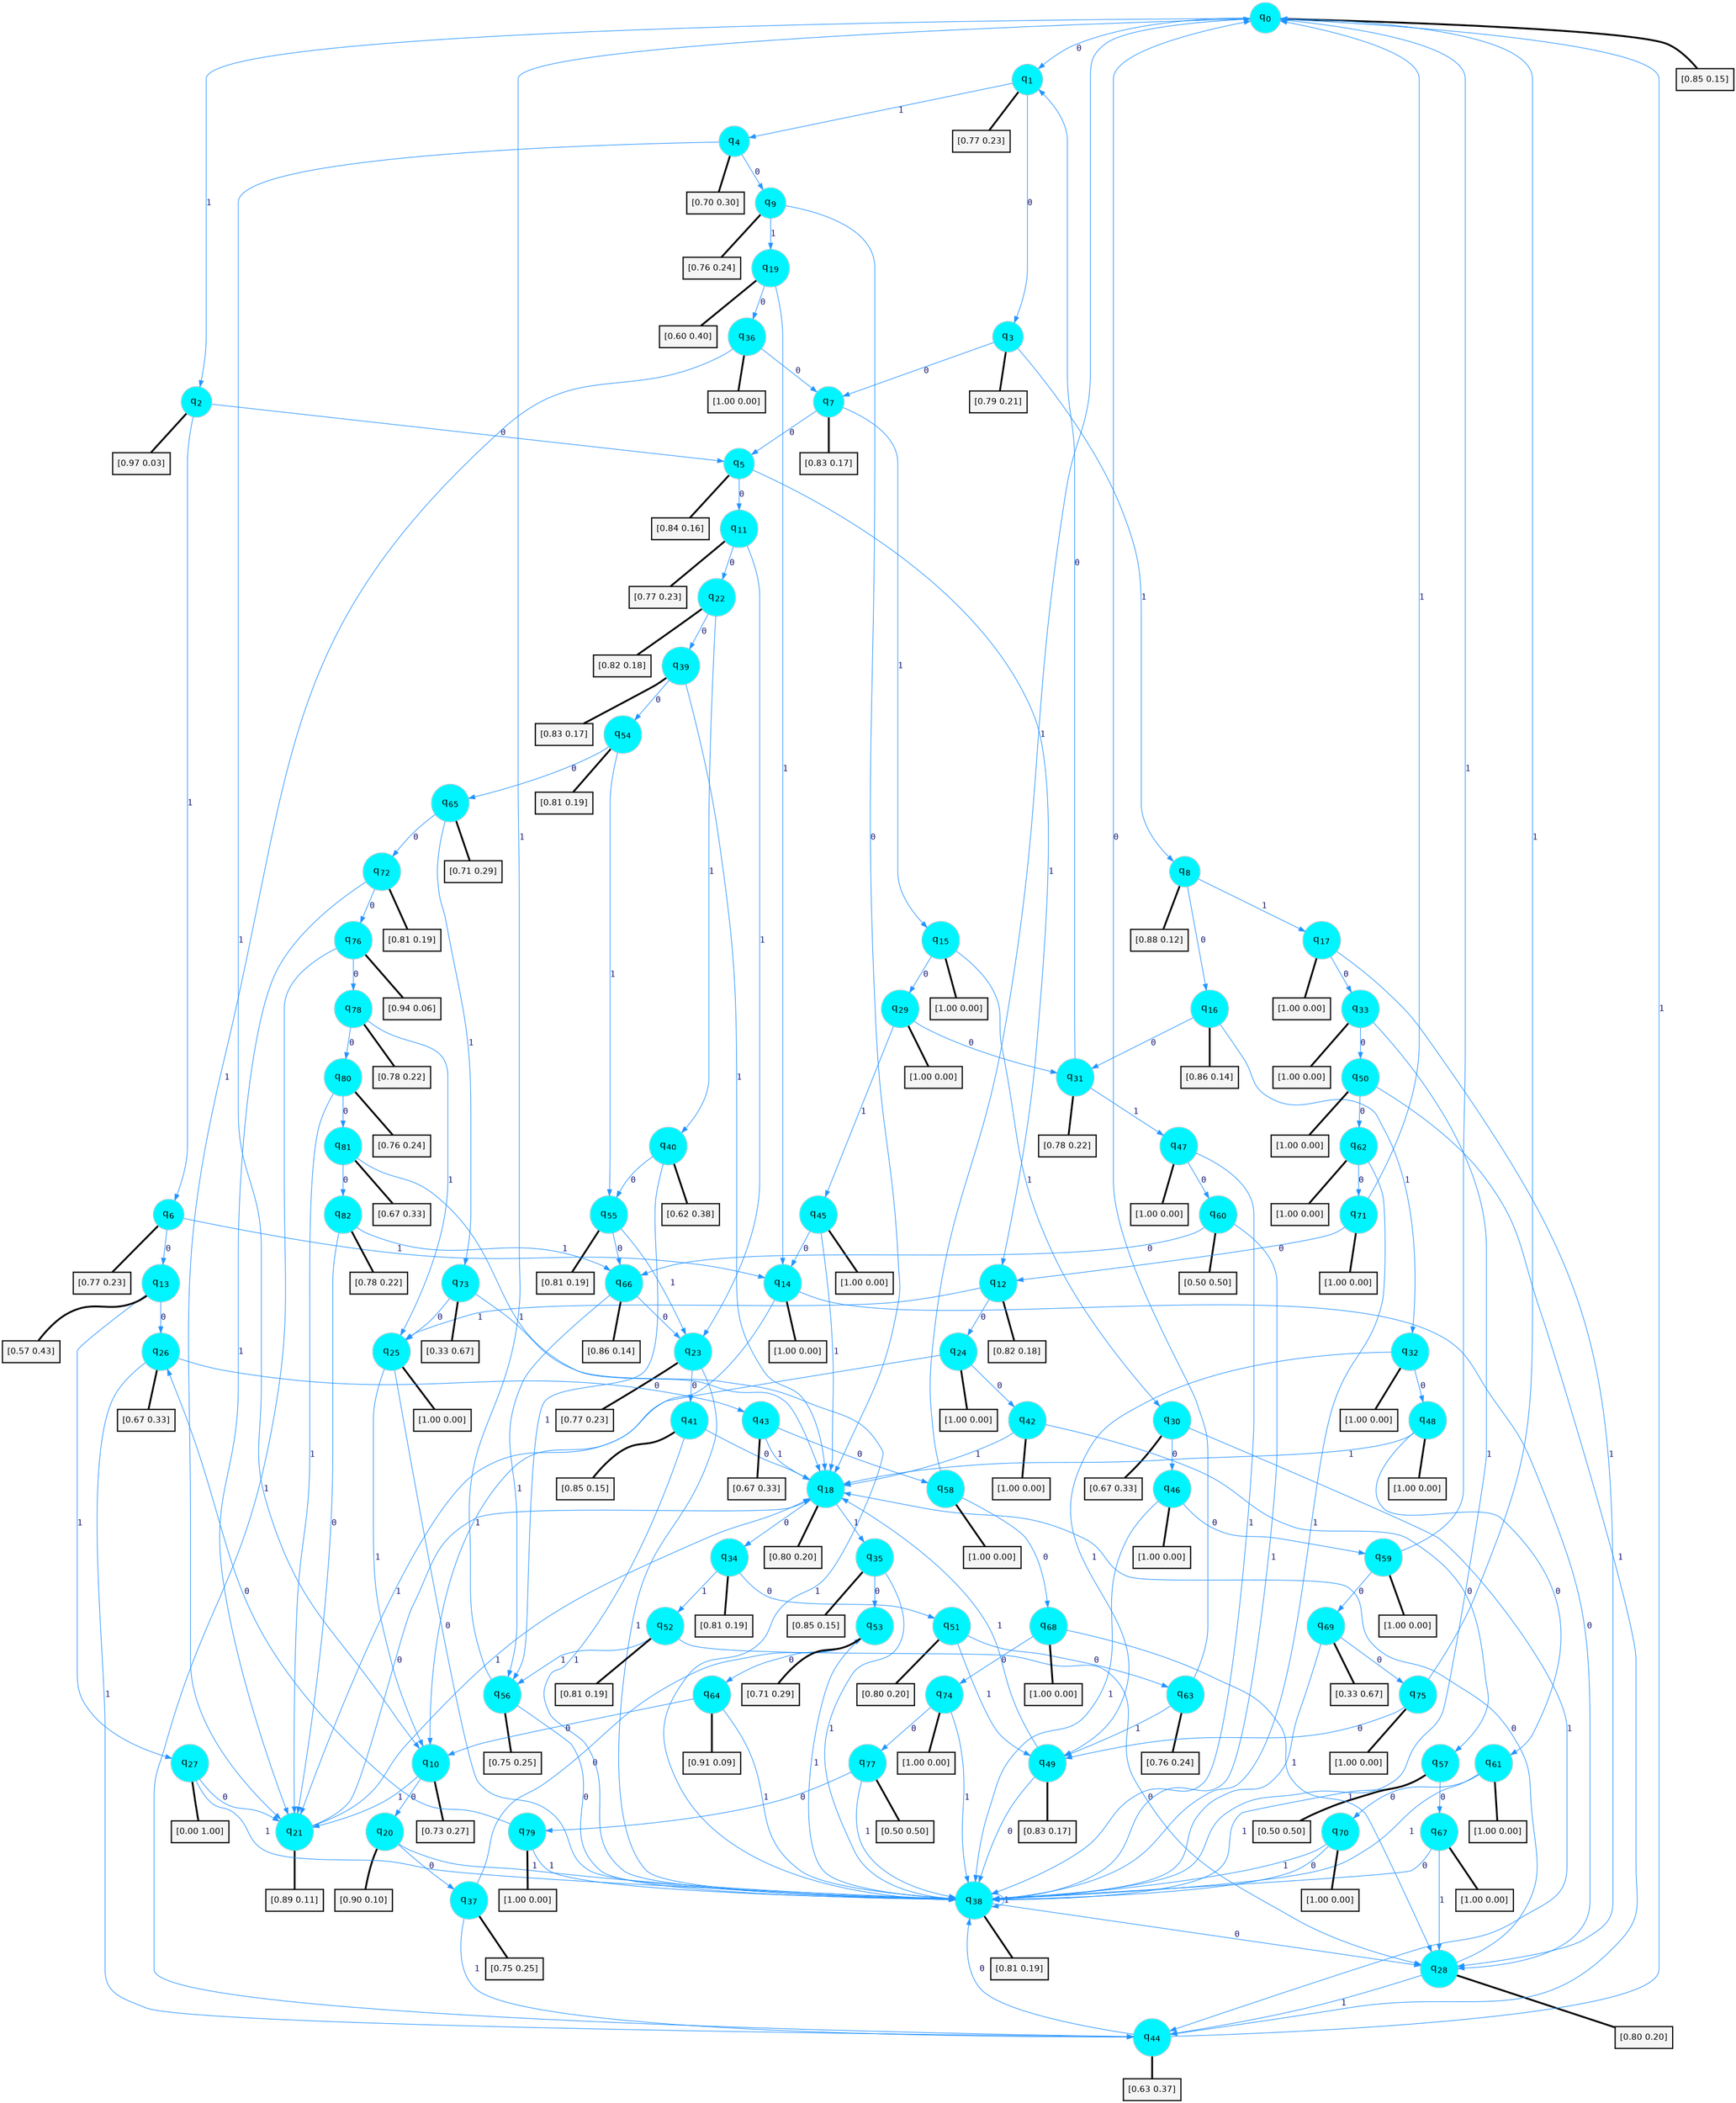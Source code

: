 digraph G {
graph [
bgcolor=transparent, dpi=300, rankdir=TD, size="40,25"];
node [
color=gray, fillcolor=turquoise1, fontcolor=black, fontname=Helvetica, fontsize=16, fontweight=bold, shape=circle, style=filled];
edge [
arrowsize=1, color=dodgerblue1, fontcolor=midnightblue, fontname=courier, fontweight=bold, penwidth=1, style=solid, weight=20];
0[label=<q<SUB>0</SUB>>];
1[label=<q<SUB>1</SUB>>];
2[label=<q<SUB>2</SUB>>];
3[label=<q<SUB>3</SUB>>];
4[label=<q<SUB>4</SUB>>];
5[label=<q<SUB>5</SUB>>];
6[label=<q<SUB>6</SUB>>];
7[label=<q<SUB>7</SUB>>];
8[label=<q<SUB>8</SUB>>];
9[label=<q<SUB>9</SUB>>];
10[label=<q<SUB>10</SUB>>];
11[label=<q<SUB>11</SUB>>];
12[label=<q<SUB>12</SUB>>];
13[label=<q<SUB>13</SUB>>];
14[label=<q<SUB>14</SUB>>];
15[label=<q<SUB>15</SUB>>];
16[label=<q<SUB>16</SUB>>];
17[label=<q<SUB>17</SUB>>];
18[label=<q<SUB>18</SUB>>];
19[label=<q<SUB>19</SUB>>];
20[label=<q<SUB>20</SUB>>];
21[label=<q<SUB>21</SUB>>];
22[label=<q<SUB>22</SUB>>];
23[label=<q<SUB>23</SUB>>];
24[label=<q<SUB>24</SUB>>];
25[label=<q<SUB>25</SUB>>];
26[label=<q<SUB>26</SUB>>];
27[label=<q<SUB>27</SUB>>];
28[label=<q<SUB>28</SUB>>];
29[label=<q<SUB>29</SUB>>];
30[label=<q<SUB>30</SUB>>];
31[label=<q<SUB>31</SUB>>];
32[label=<q<SUB>32</SUB>>];
33[label=<q<SUB>33</SUB>>];
34[label=<q<SUB>34</SUB>>];
35[label=<q<SUB>35</SUB>>];
36[label=<q<SUB>36</SUB>>];
37[label=<q<SUB>37</SUB>>];
38[label=<q<SUB>38</SUB>>];
39[label=<q<SUB>39</SUB>>];
40[label=<q<SUB>40</SUB>>];
41[label=<q<SUB>41</SUB>>];
42[label=<q<SUB>42</SUB>>];
43[label=<q<SUB>43</SUB>>];
44[label=<q<SUB>44</SUB>>];
45[label=<q<SUB>45</SUB>>];
46[label=<q<SUB>46</SUB>>];
47[label=<q<SUB>47</SUB>>];
48[label=<q<SUB>48</SUB>>];
49[label=<q<SUB>49</SUB>>];
50[label=<q<SUB>50</SUB>>];
51[label=<q<SUB>51</SUB>>];
52[label=<q<SUB>52</SUB>>];
53[label=<q<SUB>53</SUB>>];
54[label=<q<SUB>54</SUB>>];
55[label=<q<SUB>55</SUB>>];
56[label=<q<SUB>56</SUB>>];
57[label=<q<SUB>57</SUB>>];
58[label=<q<SUB>58</SUB>>];
59[label=<q<SUB>59</SUB>>];
60[label=<q<SUB>60</SUB>>];
61[label=<q<SUB>61</SUB>>];
62[label=<q<SUB>62</SUB>>];
63[label=<q<SUB>63</SUB>>];
64[label=<q<SUB>64</SUB>>];
65[label=<q<SUB>65</SUB>>];
66[label=<q<SUB>66</SUB>>];
67[label=<q<SUB>67</SUB>>];
68[label=<q<SUB>68</SUB>>];
69[label=<q<SUB>69</SUB>>];
70[label=<q<SUB>70</SUB>>];
71[label=<q<SUB>71</SUB>>];
72[label=<q<SUB>72</SUB>>];
73[label=<q<SUB>73</SUB>>];
74[label=<q<SUB>74</SUB>>];
75[label=<q<SUB>75</SUB>>];
76[label=<q<SUB>76</SUB>>];
77[label=<q<SUB>77</SUB>>];
78[label=<q<SUB>78</SUB>>];
79[label=<q<SUB>79</SUB>>];
80[label=<q<SUB>80</SUB>>];
81[label=<q<SUB>81</SUB>>];
82[label=<q<SUB>82</SUB>>];
83[label="[0.85 0.15]", shape=box,fontcolor=black, fontname=Helvetica, fontsize=14, penwidth=2, fillcolor=whitesmoke,color=black];
84[label="[0.77 0.23]", shape=box,fontcolor=black, fontname=Helvetica, fontsize=14, penwidth=2, fillcolor=whitesmoke,color=black];
85[label="[0.97 0.03]", shape=box,fontcolor=black, fontname=Helvetica, fontsize=14, penwidth=2, fillcolor=whitesmoke,color=black];
86[label="[0.79 0.21]", shape=box,fontcolor=black, fontname=Helvetica, fontsize=14, penwidth=2, fillcolor=whitesmoke,color=black];
87[label="[0.70 0.30]", shape=box,fontcolor=black, fontname=Helvetica, fontsize=14, penwidth=2, fillcolor=whitesmoke,color=black];
88[label="[0.84 0.16]", shape=box,fontcolor=black, fontname=Helvetica, fontsize=14, penwidth=2, fillcolor=whitesmoke,color=black];
89[label="[0.77 0.23]", shape=box,fontcolor=black, fontname=Helvetica, fontsize=14, penwidth=2, fillcolor=whitesmoke,color=black];
90[label="[0.83 0.17]", shape=box,fontcolor=black, fontname=Helvetica, fontsize=14, penwidth=2, fillcolor=whitesmoke,color=black];
91[label="[0.88 0.12]", shape=box,fontcolor=black, fontname=Helvetica, fontsize=14, penwidth=2, fillcolor=whitesmoke,color=black];
92[label="[0.76 0.24]", shape=box,fontcolor=black, fontname=Helvetica, fontsize=14, penwidth=2, fillcolor=whitesmoke,color=black];
93[label="[0.73 0.27]", shape=box,fontcolor=black, fontname=Helvetica, fontsize=14, penwidth=2, fillcolor=whitesmoke,color=black];
94[label="[0.77 0.23]", shape=box,fontcolor=black, fontname=Helvetica, fontsize=14, penwidth=2, fillcolor=whitesmoke,color=black];
95[label="[0.82 0.18]", shape=box,fontcolor=black, fontname=Helvetica, fontsize=14, penwidth=2, fillcolor=whitesmoke,color=black];
96[label="[0.57 0.43]", shape=box,fontcolor=black, fontname=Helvetica, fontsize=14, penwidth=2, fillcolor=whitesmoke,color=black];
97[label="[1.00 0.00]", shape=box,fontcolor=black, fontname=Helvetica, fontsize=14, penwidth=2, fillcolor=whitesmoke,color=black];
98[label="[1.00 0.00]", shape=box,fontcolor=black, fontname=Helvetica, fontsize=14, penwidth=2, fillcolor=whitesmoke,color=black];
99[label="[0.86 0.14]", shape=box,fontcolor=black, fontname=Helvetica, fontsize=14, penwidth=2, fillcolor=whitesmoke,color=black];
100[label="[1.00 0.00]", shape=box,fontcolor=black, fontname=Helvetica, fontsize=14, penwidth=2, fillcolor=whitesmoke,color=black];
101[label="[0.80 0.20]", shape=box,fontcolor=black, fontname=Helvetica, fontsize=14, penwidth=2, fillcolor=whitesmoke,color=black];
102[label="[0.60 0.40]", shape=box,fontcolor=black, fontname=Helvetica, fontsize=14, penwidth=2, fillcolor=whitesmoke,color=black];
103[label="[0.90 0.10]", shape=box,fontcolor=black, fontname=Helvetica, fontsize=14, penwidth=2, fillcolor=whitesmoke,color=black];
104[label="[0.89 0.11]", shape=box,fontcolor=black, fontname=Helvetica, fontsize=14, penwidth=2, fillcolor=whitesmoke,color=black];
105[label="[0.82 0.18]", shape=box,fontcolor=black, fontname=Helvetica, fontsize=14, penwidth=2, fillcolor=whitesmoke,color=black];
106[label="[0.77 0.23]", shape=box,fontcolor=black, fontname=Helvetica, fontsize=14, penwidth=2, fillcolor=whitesmoke,color=black];
107[label="[1.00 0.00]", shape=box,fontcolor=black, fontname=Helvetica, fontsize=14, penwidth=2, fillcolor=whitesmoke,color=black];
108[label="[1.00 0.00]", shape=box,fontcolor=black, fontname=Helvetica, fontsize=14, penwidth=2, fillcolor=whitesmoke,color=black];
109[label="[0.67 0.33]", shape=box,fontcolor=black, fontname=Helvetica, fontsize=14, penwidth=2, fillcolor=whitesmoke,color=black];
110[label="[0.00 1.00]", shape=box,fontcolor=black, fontname=Helvetica, fontsize=14, penwidth=2, fillcolor=whitesmoke,color=black];
111[label="[0.80 0.20]", shape=box,fontcolor=black, fontname=Helvetica, fontsize=14, penwidth=2, fillcolor=whitesmoke,color=black];
112[label="[1.00 0.00]", shape=box,fontcolor=black, fontname=Helvetica, fontsize=14, penwidth=2, fillcolor=whitesmoke,color=black];
113[label="[0.67 0.33]", shape=box,fontcolor=black, fontname=Helvetica, fontsize=14, penwidth=2, fillcolor=whitesmoke,color=black];
114[label="[0.78 0.22]", shape=box,fontcolor=black, fontname=Helvetica, fontsize=14, penwidth=2, fillcolor=whitesmoke,color=black];
115[label="[1.00 0.00]", shape=box,fontcolor=black, fontname=Helvetica, fontsize=14, penwidth=2, fillcolor=whitesmoke,color=black];
116[label="[1.00 0.00]", shape=box,fontcolor=black, fontname=Helvetica, fontsize=14, penwidth=2, fillcolor=whitesmoke,color=black];
117[label="[0.81 0.19]", shape=box,fontcolor=black, fontname=Helvetica, fontsize=14, penwidth=2, fillcolor=whitesmoke,color=black];
118[label="[0.85 0.15]", shape=box,fontcolor=black, fontname=Helvetica, fontsize=14, penwidth=2, fillcolor=whitesmoke,color=black];
119[label="[1.00 0.00]", shape=box,fontcolor=black, fontname=Helvetica, fontsize=14, penwidth=2, fillcolor=whitesmoke,color=black];
120[label="[0.75 0.25]", shape=box,fontcolor=black, fontname=Helvetica, fontsize=14, penwidth=2, fillcolor=whitesmoke,color=black];
121[label="[0.81 0.19]", shape=box,fontcolor=black, fontname=Helvetica, fontsize=14, penwidth=2, fillcolor=whitesmoke,color=black];
122[label="[0.83 0.17]", shape=box,fontcolor=black, fontname=Helvetica, fontsize=14, penwidth=2, fillcolor=whitesmoke,color=black];
123[label="[0.62 0.38]", shape=box,fontcolor=black, fontname=Helvetica, fontsize=14, penwidth=2, fillcolor=whitesmoke,color=black];
124[label="[0.85 0.15]", shape=box,fontcolor=black, fontname=Helvetica, fontsize=14, penwidth=2, fillcolor=whitesmoke,color=black];
125[label="[1.00 0.00]", shape=box,fontcolor=black, fontname=Helvetica, fontsize=14, penwidth=2, fillcolor=whitesmoke,color=black];
126[label="[0.67 0.33]", shape=box,fontcolor=black, fontname=Helvetica, fontsize=14, penwidth=2, fillcolor=whitesmoke,color=black];
127[label="[0.63 0.37]", shape=box,fontcolor=black, fontname=Helvetica, fontsize=14, penwidth=2, fillcolor=whitesmoke,color=black];
128[label="[1.00 0.00]", shape=box,fontcolor=black, fontname=Helvetica, fontsize=14, penwidth=2, fillcolor=whitesmoke,color=black];
129[label="[1.00 0.00]", shape=box,fontcolor=black, fontname=Helvetica, fontsize=14, penwidth=2, fillcolor=whitesmoke,color=black];
130[label="[1.00 0.00]", shape=box,fontcolor=black, fontname=Helvetica, fontsize=14, penwidth=2, fillcolor=whitesmoke,color=black];
131[label="[1.00 0.00]", shape=box,fontcolor=black, fontname=Helvetica, fontsize=14, penwidth=2, fillcolor=whitesmoke,color=black];
132[label="[0.83 0.17]", shape=box,fontcolor=black, fontname=Helvetica, fontsize=14, penwidth=2, fillcolor=whitesmoke,color=black];
133[label="[1.00 0.00]", shape=box,fontcolor=black, fontname=Helvetica, fontsize=14, penwidth=2, fillcolor=whitesmoke,color=black];
134[label="[0.80 0.20]", shape=box,fontcolor=black, fontname=Helvetica, fontsize=14, penwidth=2, fillcolor=whitesmoke,color=black];
135[label="[0.81 0.19]", shape=box,fontcolor=black, fontname=Helvetica, fontsize=14, penwidth=2, fillcolor=whitesmoke,color=black];
136[label="[0.71 0.29]", shape=box,fontcolor=black, fontname=Helvetica, fontsize=14, penwidth=2, fillcolor=whitesmoke,color=black];
137[label="[0.81 0.19]", shape=box,fontcolor=black, fontname=Helvetica, fontsize=14, penwidth=2, fillcolor=whitesmoke,color=black];
138[label="[0.81 0.19]", shape=box,fontcolor=black, fontname=Helvetica, fontsize=14, penwidth=2, fillcolor=whitesmoke,color=black];
139[label="[0.75 0.25]", shape=box,fontcolor=black, fontname=Helvetica, fontsize=14, penwidth=2, fillcolor=whitesmoke,color=black];
140[label="[0.50 0.50]", shape=box,fontcolor=black, fontname=Helvetica, fontsize=14, penwidth=2, fillcolor=whitesmoke,color=black];
141[label="[1.00 0.00]", shape=box,fontcolor=black, fontname=Helvetica, fontsize=14, penwidth=2, fillcolor=whitesmoke,color=black];
142[label="[1.00 0.00]", shape=box,fontcolor=black, fontname=Helvetica, fontsize=14, penwidth=2, fillcolor=whitesmoke,color=black];
143[label="[0.50 0.50]", shape=box,fontcolor=black, fontname=Helvetica, fontsize=14, penwidth=2, fillcolor=whitesmoke,color=black];
144[label="[1.00 0.00]", shape=box,fontcolor=black, fontname=Helvetica, fontsize=14, penwidth=2, fillcolor=whitesmoke,color=black];
145[label="[1.00 0.00]", shape=box,fontcolor=black, fontname=Helvetica, fontsize=14, penwidth=2, fillcolor=whitesmoke,color=black];
146[label="[0.76 0.24]", shape=box,fontcolor=black, fontname=Helvetica, fontsize=14, penwidth=2, fillcolor=whitesmoke,color=black];
147[label="[0.91 0.09]", shape=box,fontcolor=black, fontname=Helvetica, fontsize=14, penwidth=2, fillcolor=whitesmoke,color=black];
148[label="[0.71 0.29]", shape=box,fontcolor=black, fontname=Helvetica, fontsize=14, penwidth=2, fillcolor=whitesmoke,color=black];
149[label="[0.86 0.14]", shape=box,fontcolor=black, fontname=Helvetica, fontsize=14, penwidth=2, fillcolor=whitesmoke,color=black];
150[label="[1.00 0.00]", shape=box,fontcolor=black, fontname=Helvetica, fontsize=14, penwidth=2, fillcolor=whitesmoke,color=black];
151[label="[1.00 0.00]", shape=box,fontcolor=black, fontname=Helvetica, fontsize=14, penwidth=2, fillcolor=whitesmoke,color=black];
152[label="[0.33 0.67]", shape=box,fontcolor=black, fontname=Helvetica, fontsize=14, penwidth=2, fillcolor=whitesmoke,color=black];
153[label="[1.00 0.00]", shape=box,fontcolor=black, fontname=Helvetica, fontsize=14, penwidth=2, fillcolor=whitesmoke,color=black];
154[label="[1.00 0.00]", shape=box,fontcolor=black, fontname=Helvetica, fontsize=14, penwidth=2, fillcolor=whitesmoke,color=black];
155[label="[0.81 0.19]", shape=box,fontcolor=black, fontname=Helvetica, fontsize=14, penwidth=2, fillcolor=whitesmoke,color=black];
156[label="[0.33 0.67]", shape=box,fontcolor=black, fontname=Helvetica, fontsize=14, penwidth=2, fillcolor=whitesmoke,color=black];
157[label="[1.00 0.00]", shape=box,fontcolor=black, fontname=Helvetica, fontsize=14, penwidth=2, fillcolor=whitesmoke,color=black];
158[label="[1.00 0.00]", shape=box,fontcolor=black, fontname=Helvetica, fontsize=14, penwidth=2, fillcolor=whitesmoke,color=black];
159[label="[0.94 0.06]", shape=box,fontcolor=black, fontname=Helvetica, fontsize=14, penwidth=2, fillcolor=whitesmoke,color=black];
160[label="[0.50 0.50]", shape=box,fontcolor=black, fontname=Helvetica, fontsize=14, penwidth=2, fillcolor=whitesmoke,color=black];
161[label="[0.78 0.22]", shape=box,fontcolor=black, fontname=Helvetica, fontsize=14, penwidth=2, fillcolor=whitesmoke,color=black];
162[label="[1.00 0.00]", shape=box,fontcolor=black, fontname=Helvetica, fontsize=14, penwidth=2, fillcolor=whitesmoke,color=black];
163[label="[0.76 0.24]", shape=box,fontcolor=black, fontname=Helvetica, fontsize=14, penwidth=2, fillcolor=whitesmoke,color=black];
164[label="[0.67 0.33]", shape=box,fontcolor=black, fontname=Helvetica, fontsize=14, penwidth=2, fillcolor=whitesmoke,color=black];
165[label="[0.78 0.22]", shape=box,fontcolor=black, fontname=Helvetica, fontsize=14, penwidth=2, fillcolor=whitesmoke,color=black];
0->1 [label=0];
0->2 [label=1];
0->83 [arrowhead=none, penwidth=3,color=black];
1->3 [label=0];
1->4 [label=1];
1->84 [arrowhead=none, penwidth=3,color=black];
2->5 [label=0];
2->6 [label=1];
2->85 [arrowhead=none, penwidth=3,color=black];
3->7 [label=0];
3->8 [label=1];
3->86 [arrowhead=none, penwidth=3,color=black];
4->9 [label=0];
4->10 [label=1];
4->87 [arrowhead=none, penwidth=3,color=black];
5->11 [label=0];
5->12 [label=1];
5->88 [arrowhead=none, penwidth=3,color=black];
6->13 [label=0];
6->14 [label=1];
6->89 [arrowhead=none, penwidth=3,color=black];
7->5 [label=0];
7->15 [label=1];
7->90 [arrowhead=none, penwidth=3,color=black];
8->16 [label=0];
8->17 [label=1];
8->91 [arrowhead=none, penwidth=3,color=black];
9->18 [label=0];
9->19 [label=1];
9->92 [arrowhead=none, penwidth=3,color=black];
10->20 [label=0];
10->21 [label=1];
10->93 [arrowhead=none, penwidth=3,color=black];
11->22 [label=0];
11->23 [label=1];
11->94 [arrowhead=none, penwidth=3,color=black];
12->24 [label=0];
12->25 [label=1];
12->95 [arrowhead=none, penwidth=3,color=black];
13->26 [label=0];
13->27 [label=1];
13->96 [arrowhead=none, penwidth=3,color=black];
14->28 [label=0];
14->10 [label=1];
14->97 [arrowhead=none, penwidth=3,color=black];
15->29 [label=0];
15->30 [label=1];
15->98 [arrowhead=none, penwidth=3,color=black];
16->31 [label=0];
16->32 [label=1];
16->99 [arrowhead=none, penwidth=3,color=black];
17->33 [label=0];
17->28 [label=1];
17->100 [arrowhead=none, penwidth=3,color=black];
18->34 [label=0];
18->35 [label=1];
18->101 [arrowhead=none, penwidth=3,color=black];
19->36 [label=0];
19->14 [label=1];
19->102 [arrowhead=none, penwidth=3,color=black];
20->37 [label=0];
20->38 [label=1];
20->103 [arrowhead=none, penwidth=3,color=black];
21->18 [label=0];
21->18 [label=1];
21->104 [arrowhead=none, penwidth=3,color=black];
22->39 [label=0];
22->40 [label=1];
22->105 [arrowhead=none, penwidth=3,color=black];
23->41 [label=0];
23->38 [label=1];
23->106 [arrowhead=none, penwidth=3,color=black];
24->42 [label=0];
24->21 [label=1];
24->107 [arrowhead=none, penwidth=3,color=black];
25->38 [label=0];
25->10 [label=1];
25->108 [arrowhead=none, penwidth=3,color=black];
26->43 [label=0];
26->44 [label=1];
26->109 [arrowhead=none, penwidth=3,color=black];
27->21 [label=0];
27->38 [label=1];
27->110 [arrowhead=none, penwidth=3,color=black];
28->18 [label=0];
28->44 [label=1];
28->111 [arrowhead=none, penwidth=3,color=black];
29->31 [label=0];
29->45 [label=1];
29->112 [arrowhead=none, penwidth=3,color=black];
30->46 [label=0];
30->44 [label=1];
30->113 [arrowhead=none, penwidth=3,color=black];
31->1 [label=0];
31->47 [label=1];
31->114 [arrowhead=none, penwidth=3,color=black];
32->48 [label=0];
32->49 [label=1];
32->115 [arrowhead=none, penwidth=3,color=black];
33->50 [label=0];
33->38 [label=1];
33->116 [arrowhead=none, penwidth=3,color=black];
34->51 [label=0];
34->52 [label=1];
34->117 [arrowhead=none, penwidth=3,color=black];
35->53 [label=0];
35->38 [label=1];
35->118 [arrowhead=none, penwidth=3,color=black];
36->7 [label=0];
36->21 [label=1];
36->119 [arrowhead=none, penwidth=3,color=black];
37->53 [label=0];
37->44 [label=1];
37->120 [arrowhead=none, penwidth=3,color=black];
38->28 [label=0];
38->38 [label=1];
38->121 [arrowhead=none, penwidth=3,color=black];
39->54 [label=0];
39->18 [label=1];
39->122 [arrowhead=none, penwidth=3,color=black];
40->55 [label=0];
40->56 [label=1];
40->123 [arrowhead=none, penwidth=3,color=black];
41->18 [label=0];
41->38 [label=1];
41->124 [arrowhead=none, penwidth=3,color=black];
42->57 [label=0];
42->18 [label=1];
42->125 [arrowhead=none, penwidth=3,color=black];
43->58 [label=0];
43->18 [label=1];
43->126 [arrowhead=none, penwidth=3,color=black];
44->38 [label=0];
44->0 [label=1];
44->127 [arrowhead=none, penwidth=3,color=black];
45->14 [label=0];
45->18 [label=1];
45->128 [arrowhead=none, penwidth=3,color=black];
46->59 [label=0];
46->38 [label=1];
46->129 [arrowhead=none, penwidth=3,color=black];
47->60 [label=0];
47->38 [label=1];
47->130 [arrowhead=none, penwidth=3,color=black];
48->61 [label=0];
48->18 [label=1];
48->131 [arrowhead=none, penwidth=3,color=black];
49->38 [label=0];
49->18 [label=1];
49->132 [arrowhead=none, penwidth=3,color=black];
50->62 [label=0];
50->44 [label=1];
50->133 [arrowhead=none, penwidth=3,color=black];
51->63 [label=0];
51->49 [label=1];
51->134 [arrowhead=none, penwidth=3,color=black];
52->28 [label=0];
52->56 [label=1];
52->135 [arrowhead=none, penwidth=3,color=black];
53->64 [label=0];
53->38 [label=1];
53->136 [arrowhead=none, penwidth=3,color=black];
54->65 [label=0];
54->55 [label=1];
54->137 [arrowhead=none, penwidth=3,color=black];
55->66 [label=0];
55->23 [label=1];
55->138 [arrowhead=none, penwidth=3,color=black];
56->38 [label=0];
56->0 [label=1];
56->139 [arrowhead=none, penwidth=3,color=black];
57->67 [label=0];
57->38 [label=1];
57->140 [arrowhead=none, penwidth=3,color=black];
58->68 [label=0];
58->0 [label=1];
58->141 [arrowhead=none, penwidth=3,color=black];
59->69 [label=0];
59->0 [label=1];
59->142 [arrowhead=none, penwidth=3,color=black];
60->66 [label=0];
60->38 [label=1];
60->143 [arrowhead=none, penwidth=3,color=black];
61->70 [label=0];
61->38 [label=1];
61->144 [arrowhead=none, penwidth=3,color=black];
62->71 [label=0];
62->38 [label=1];
62->145 [arrowhead=none, penwidth=3,color=black];
63->0 [label=0];
63->49 [label=1];
63->146 [arrowhead=none, penwidth=3,color=black];
64->10 [label=0];
64->38 [label=1];
64->147 [arrowhead=none, penwidth=3,color=black];
65->72 [label=0];
65->73 [label=1];
65->148 [arrowhead=none, penwidth=3,color=black];
66->23 [label=0];
66->56 [label=1];
66->149 [arrowhead=none, penwidth=3,color=black];
67->38 [label=0];
67->28 [label=1];
67->150 [arrowhead=none, penwidth=3,color=black];
68->74 [label=0];
68->28 [label=1];
68->151 [arrowhead=none, penwidth=3,color=black];
69->75 [label=0];
69->38 [label=1];
69->152 [arrowhead=none, penwidth=3,color=black];
70->38 [label=0];
70->38 [label=1];
70->153 [arrowhead=none, penwidth=3,color=black];
71->12 [label=0];
71->0 [label=1];
71->154 [arrowhead=none, penwidth=3,color=black];
72->76 [label=0];
72->21 [label=1];
72->155 [arrowhead=none, penwidth=3,color=black];
73->25 [label=0];
73->38 [label=1];
73->156 [arrowhead=none, penwidth=3,color=black];
74->77 [label=0];
74->38 [label=1];
74->157 [arrowhead=none, penwidth=3,color=black];
75->49 [label=0];
75->0 [label=1];
75->158 [arrowhead=none, penwidth=3,color=black];
76->78 [label=0];
76->44 [label=1];
76->159 [arrowhead=none, penwidth=3,color=black];
77->79 [label=0];
77->38 [label=1];
77->160 [arrowhead=none, penwidth=3,color=black];
78->80 [label=0];
78->25 [label=1];
78->161 [arrowhead=none, penwidth=3,color=black];
79->26 [label=0];
79->38 [label=1];
79->162 [arrowhead=none, penwidth=3,color=black];
80->81 [label=0];
80->21 [label=1];
80->163 [arrowhead=none, penwidth=3,color=black];
81->82 [label=0];
81->18 [label=1];
81->164 [arrowhead=none, penwidth=3,color=black];
82->21 [label=0];
82->66 [label=1];
82->165 [arrowhead=none, penwidth=3,color=black];
}
